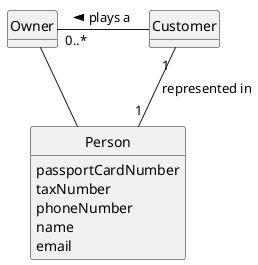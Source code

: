 @startuml
skinparam monochrome true
skinparam packageStyle rectangle
skinparam shadowing false

'left to right direction

skinparam classAttributeIconSize 0

hide circle
hide methods


class Customer{
}
class Owner{
}
class Person{
passportCardNumber
taxNumber
phoneNumber
name
email
}

Customer "1 "-- "1" Person : represented in
Owner -- Person
Owner "0..*" - Customer: plays a <


@enduml